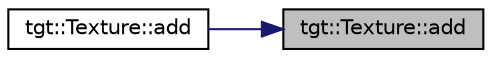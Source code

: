 digraph "tgt::Texture::add"
{
 // LATEX_PDF_SIZE
  edge [fontname="Helvetica",fontsize="10",labelfontname="Helvetica",labelfontsize="10"];
  node [fontname="Helvetica",fontsize="10",shape=record];
  rankdir="RL";
  Node1 [label="tgt::Texture::add",height=0.2,width=0.4,color="black", fillcolor="grey75", style="filled", fontcolor="black",tooltip=" "];
  Node1 -> Node2 [dir="back",color="midnightblue",fontsize="10",style="solid",fontname="Helvetica"];
  Node2 [label="tgt::Texture::add",height=0.2,width=0.4,color="black", fillcolor="white", style="filled",URL="$namespacetgt_1_1_texture.html#ad843f41460c37d5432d903bf1f607aad",tooltip=" "];
}
